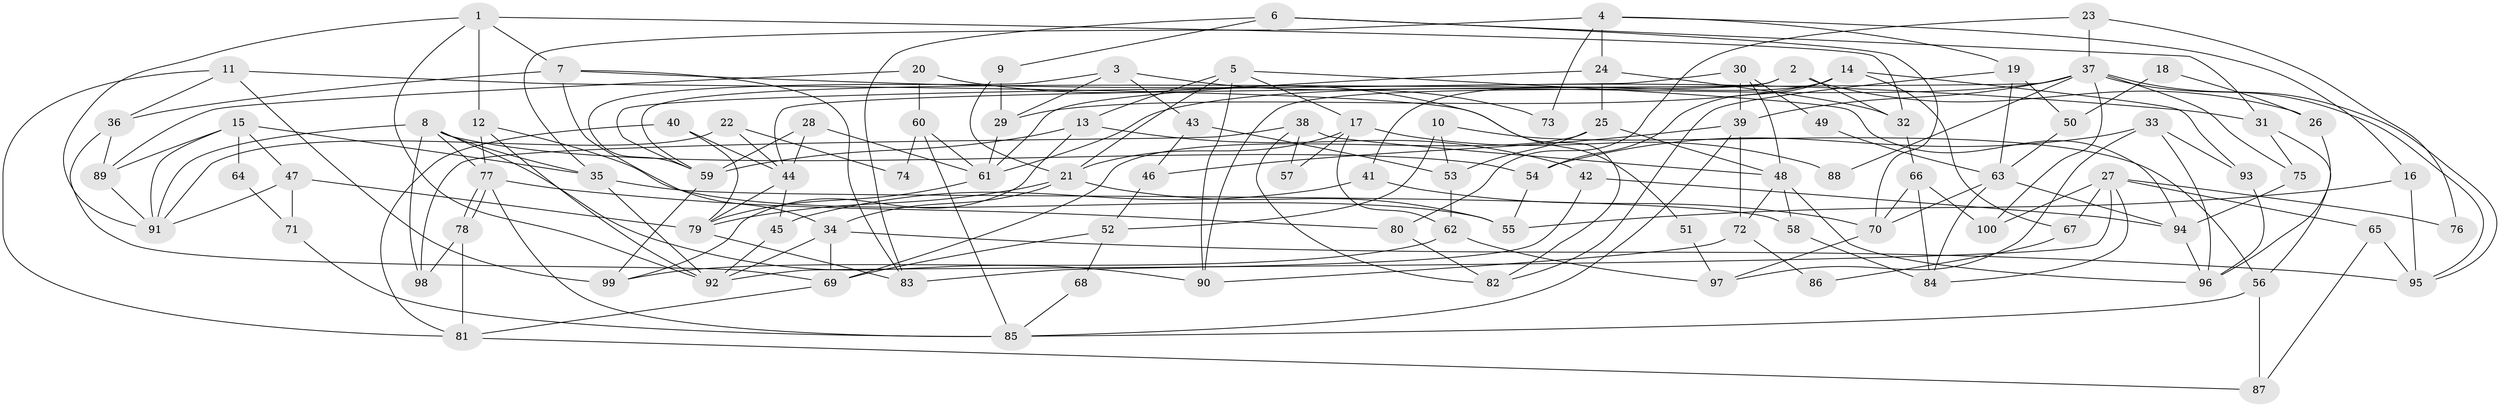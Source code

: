 // Generated by graph-tools (version 1.1) at 2025/11/02/21/25 10:11:14]
// undirected, 100 vertices, 200 edges
graph export_dot {
graph [start="1"]
  node [color=gray90,style=filled];
  1;
  2;
  3;
  4;
  5;
  6;
  7;
  8;
  9;
  10;
  11;
  12;
  13;
  14;
  15;
  16;
  17;
  18;
  19;
  20;
  21;
  22;
  23;
  24;
  25;
  26;
  27;
  28;
  29;
  30;
  31;
  32;
  33;
  34;
  35;
  36;
  37;
  38;
  39;
  40;
  41;
  42;
  43;
  44;
  45;
  46;
  47;
  48;
  49;
  50;
  51;
  52;
  53;
  54;
  55;
  56;
  57;
  58;
  59;
  60;
  61;
  62;
  63;
  64;
  65;
  66;
  67;
  68;
  69;
  70;
  71;
  72;
  73;
  74;
  75;
  76;
  77;
  78;
  79;
  80;
  81;
  82;
  83;
  84;
  85;
  86;
  87;
  88;
  89;
  90;
  91;
  92;
  93;
  94;
  95;
  96;
  97;
  98;
  99;
  100;
  1 -- 12;
  1 -- 92;
  1 -- 7;
  1 -- 32;
  1 -- 91;
  2 -- 59;
  2 -- 90;
  2 -- 26;
  2 -- 32;
  3 -- 29;
  3 -- 43;
  3 -- 59;
  3 -- 73;
  4 -- 35;
  4 -- 24;
  4 -- 16;
  4 -- 19;
  4 -- 73;
  5 -- 17;
  5 -- 21;
  5 -- 13;
  5 -- 90;
  5 -- 94;
  6 -- 31;
  6 -- 83;
  6 -- 9;
  6 -- 70;
  7 -- 36;
  7 -- 31;
  7 -- 34;
  7 -- 83;
  8 -- 77;
  8 -- 54;
  8 -- 35;
  8 -- 90;
  8 -- 91;
  8 -- 98;
  9 -- 21;
  9 -- 29;
  10 -- 56;
  10 -- 53;
  10 -- 52;
  11 -- 36;
  11 -- 81;
  11 -- 51;
  11 -- 99;
  12 -- 92;
  12 -- 55;
  12 -- 77;
  13 -- 59;
  13 -- 42;
  13 -- 99;
  14 -- 93;
  14 -- 29;
  14 -- 41;
  14 -- 54;
  14 -- 67;
  15 -- 91;
  15 -- 47;
  15 -- 35;
  15 -- 64;
  15 -- 89;
  16 -- 95;
  16 -- 55;
  17 -- 62;
  17 -- 21;
  17 -- 57;
  17 -- 88;
  18 -- 50;
  18 -- 26;
  19 -- 63;
  19 -- 50;
  19 -- 82;
  20 -- 89;
  20 -- 60;
  20 -- 82;
  21 -- 34;
  21 -- 79;
  21 -- 55;
  22 -- 91;
  22 -- 44;
  22 -- 74;
  23 -- 80;
  23 -- 37;
  23 -- 76;
  24 -- 32;
  24 -- 61;
  24 -- 25;
  25 -- 48;
  25 -- 53;
  25 -- 69;
  26 -- 96;
  27 -- 84;
  27 -- 100;
  27 -- 65;
  27 -- 67;
  27 -- 76;
  27 -- 92;
  28 -- 59;
  28 -- 44;
  28 -- 61;
  29 -- 61;
  30 -- 48;
  30 -- 59;
  30 -- 39;
  30 -- 49;
  31 -- 56;
  31 -- 75;
  32 -- 66;
  33 -- 96;
  33 -- 54;
  33 -- 93;
  33 -- 97;
  34 -- 92;
  34 -- 69;
  34 -- 95;
  35 -- 58;
  35 -- 92;
  36 -- 69;
  36 -- 89;
  37 -- 95;
  37 -- 95;
  37 -- 75;
  37 -- 39;
  37 -- 44;
  37 -- 61;
  37 -- 88;
  37 -- 100;
  38 -- 82;
  38 -- 98;
  38 -- 48;
  38 -- 57;
  39 -- 46;
  39 -- 72;
  39 -- 85;
  40 -- 44;
  40 -- 79;
  40 -- 81;
  41 -- 45;
  41 -- 70;
  42 -- 94;
  42 -- 83;
  43 -- 53;
  43 -- 46;
  44 -- 79;
  44 -- 45;
  45 -- 92;
  46 -- 52;
  47 -- 79;
  47 -- 91;
  47 -- 71;
  48 -- 72;
  48 -- 58;
  48 -- 96;
  49 -- 63;
  50 -- 63;
  51 -- 97;
  52 -- 69;
  52 -- 68;
  53 -- 62;
  54 -- 55;
  56 -- 87;
  56 -- 85;
  58 -- 84;
  59 -- 99;
  60 -- 61;
  60 -- 85;
  60 -- 74;
  61 -- 79;
  62 -- 97;
  62 -- 99;
  63 -- 84;
  63 -- 70;
  63 -- 94;
  64 -- 71;
  65 -- 95;
  65 -- 87;
  66 -- 70;
  66 -- 84;
  66 -- 100;
  67 -- 86;
  68 -- 85;
  69 -- 81;
  70 -- 97;
  71 -- 85;
  72 -- 90;
  72 -- 86;
  75 -- 94;
  77 -- 78;
  77 -- 78;
  77 -- 80;
  77 -- 85;
  78 -- 81;
  78 -- 98;
  79 -- 83;
  80 -- 82;
  81 -- 87;
  89 -- 91;
  93 -- 96;
  94 -- 96;
}
